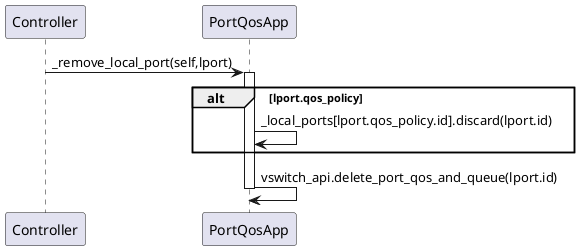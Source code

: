 @startuml  logical port unbind
Controller->PortQosApp:_remove_local_port(self,lport)
activate PortQosApp
alt lport.qos_policy
    PortQosApp->PortQosApp:_local_ports[lport.qos_policy.id].discard(lport.id)
end
' # If removing lport in nb db, the qos in ovs db should also be checked
' # and cleared. This is because the ovs db might not be consistent with
' # nb db.
PortQosApp->PortQosApp:vswitch_api.delete_port_qos_and_queue(lport.id)
deactivate
@enduml